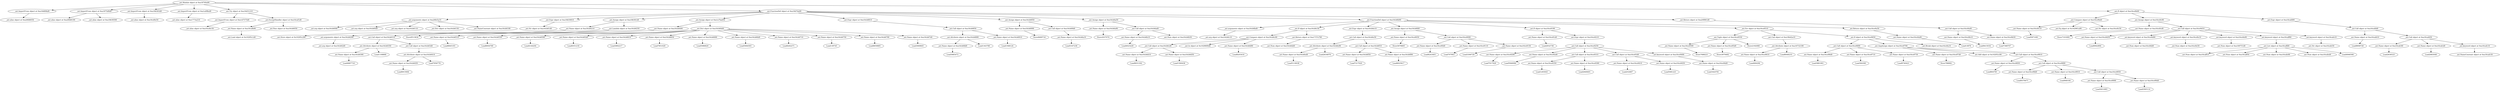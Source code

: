 strict digraph  {
<_ast.alias object at 0xa26fd6050>;
<_ast.ImportFrom object at 0xa16d69bd0>;
<_ast.alias object at 0xa26fd6190>;
<_ast.alias object at 0xa18b56590>;
<_ast.ImportFrom object at 0xa1875d9d0>;
<_ast.alias object at 0xa16cd9e50>;
<_ast.ImportFrom object at 0xa18b563d0>;
<_ast.alias object at 0xa1773a210>;
<_ast.ImportFrom object at 0xa1a0f8ed0>;
<_ast.alias object at 0xa16cd4c50>;
<_ast.ImportFrom object at 0xa1d7575d0>;
<_ast.Load object at 0x10295c1d0>;
<_ast.Name object at 0xa16cafb90>;
<_ast.Pass object at 0xa16cb6050>;
<_ast.ExceptHandler object at 0xa16caf1d0>;
<_ast.Try object at 0xa16d31210>;
<_ast.arg object at 0xa16cb6090>;
<_ast.arg object at 0xa16cb60d0>;
<_ast.arg object at 0xa16cb6110>;
<_ast.Dict object at 0xa16cb6150>;
<_ast.NameConstant object at 0xa16cb6190>;
<_ast.arguments object at 0xa26fe5a10>;
<_ast.Str object at 0xa16cb61d0>;
<_ast.Expr object at 0xa18b50810>;
<_ast.Store object at 0x10295c290>;
<_ast.Name object at 0xa16cb6210>;
<_ast.arg object at 0xa16cb62d0>;
<_ast.arguments object at 0xa16cb6290>;
<_ast.Name object at 0xa16cb6390>;
Load4687716;
<_ast.Attribute object at 0xa16cb6350>;
Load1108868;
<_ast.Name object at 0xa16cb6450>;
Load6915064;
<_ast.Attribute object at 0xa16cb6410>;
Load7956776;
<_ast.Call object at 0xa16cb63d0>;
<_ast.Call object at 0xa16cb6310>;
<_ast.Lambda object at 0xa16cb6250>;
<_ast.Assign object at 0xa18b561d0>;
<_ast.Name object at 0xa16cb6490>;
Store9513634;
<_ast.Name object at 0xa16cb6510>;
Load8845193;
<_ast.Name object at 0xa16cb6550>;
Load8004769;
<_ast.Name object at 0xa16cb6590>;
Load4144204;
<_ast.Name object at 0xa16cb65d0>;
Load8351218;
<_ast.Name object at 0xa16cb6610>;
Load3892217;
<_ast.Name object at 0xa16cb6650>;
Load7851029;
<_ast.Name object at 0xa16cb6690>;
Load5086820;
<_ast.Name object at 0xa16cb66d0>;
Load5064593;
<_ast.Name object at 0xa16cb6710>;
Load6262271;
<_ast.Name object at 0xa16cb6750>;
Load139745;
<_ast.Name object at 0xa16cb6790>;
Load8859885;
<_ast.Name object at 0xa16cb67d0>;
Load3069845;
<_ast.Dict object at 0xa16cb64d0>;
<_ast.Assign object at 0xa1a7bad50>;
<_ast.Name object at 0xa16cb68d0>;
Load3685472;
<_ast.Attribute object at 0xa16cb6890>;
Load1343780;
<_ast.Name object at 0xa16cb6910>;
Load1568124;
<_ast.Call object at 0xa16cb6850>;
<_ast.Expr object at 0xa16cb6810>;
<_ast.Name object at 0xa16cb6990>;
Store8469716;
<_ast.Name object at 0xa16cb6a10>;
Load5167236;
<_ast.Call object at 0xa16cb69d0>;
<_ast.Assign object at 0xa16cb6950>;
<_ast.Name object at 0xa16cb6a90>;
Store2037074;
<_ast.Name object at 0xa16cb6b10>;
Load4023229;
<_ast.Num object at 0xa16cb6b50>;
<_ast.Call object at 0xa16cb6ad0>;
<_ast.Assign object at 0xa16cb6a50>;
<_ast.arg object at 0xa16cb6c10>;
<_ast.arguments object at 0xa16cb6bd0>;
<_ast.Name object at 0xa16cb6d10>;
Load9031302;
<_ast.Name object at 0xa16cb6d50>;
Load1500436;
<_ast.Call object at 0xa16cb6cd0>;
<_ast.In object at 0x1029690d0>;
<_ast.Name object at 0xa16cb6d90>;
Load8203416;
<_ast.Compare object at 0xa16cb6c90>;
<_ast.Num object at 0xa16cb6dd0>;
<_ast.Return object at 0xa1737e790>;
<_ast.If object at 0xa16cb6c50>;
<_ast.Name object at 0xa16cb6ed0>;
Load5118038;
<_ast.Attribute object at 0xa16cb6e90>;
Load2634876;
<_ast.Name object at 0xa16cb6f50>;
Load7217020;
<_ast.Name object at 0xa16cb6f90>;
Load6025617;
<_ast.Call object at 0xa16cb6f10>;
<_ast.Call object at 0xa16cb6e50>;
<_ast.Expr object at 0xa16cb6e10>;
<_ast.Name object at 0xa16ce9050>;
Store5678665;
<_ast.Name object at 0xa16ce90d0>;
Load6243403;
<_ast.Name object at 0xa16ce9110>;
Load707903;
<_ast.Name object at 0xa16ce9150>;
Load3306729;
<_ast.Call object at 0xa16ce9090>;
<_ast.Assign object at 0xa16cb6fd0>;
<_ast.Name object at 0xa16ce91d0>;
Load2932736;
<_ast.Name object at 0xa16ce9290>;
Load7017929;
<_ast.Name object at 0xa16ce92d0>;
Load5946084;
<_ast.Name object at 0xa16ce9350>;
Load1293043;
<_ast.Name object at 0xa16ce9390>;
Load2649401;
<_ast.Call object at 0xa16ce9310>;
<_ast.Name object at 0xa16ce9410>;
Load252667;
<_ast.Name object at 0xa16ce9450>;
Load5081221;
<_ast.Call object at 0xa16ce93d0>;
<_ast.Name object at 0xa16ce94d0>;
Load1824781;
<_ast.keyword object at 0xa16ce9490>;
<_ast.Call object at 0xa16ce9250>;
<_ast.Expr object at 0xa16ce9210>;
<_ast.If object at 0xa16ce9190>;
<_ast.Name object at 0xa16ce9590>;
Store7688221;
<_ast.Name object at 0xa16ce95d0>;
Store3979482;
<_ast.Tuple object at 0xa16ce9550>;
Store2192068;
<_ast.Name object at 0xa16ce9610>;
Load494294;
<_ast.Attribute object at 0xa16732190>;
Load6048233;
<_ast.Call object at 0xa18b42a10>;
<_ast.Name object at 0xa16ce96d0>;
Load3881901;
<_ast.Name object at 0xa16ce9710>;
Load364360;
<_ast.Name object at 0xa16ce9750>;
Load9740421;
<_ast.Call object at 0xa16ce9690>;
<_ast.Name object at 0xa16ce97d0>;
Store788682;
<_ast.Add object at 0x10295cc90>;
<_ast.Name object at 0xa16ce9850>;
Load804785;
<_ast.Name object at 0xa16ce98d0>;
Load9379471;
<_ast.Name object at 0xa16ce9910>;
Load948184;
<_ast.Name object at 0xa16ce9990>;
Load3631893;
<_ast.Name object at 0xa16ce99d0>;
Load2565114;
<_ast.Call object at 0xa16ce9950>;
<_ast.Call object at 0xa16ce9890>;
<_ast.Call object at 0xa16ce9810>;
<_ast.AugAssign object at 0xa16ce9790>;
<_ast.Break object at 0xa16ce9a10>;
<_ast.If object at 0xa16ce9650>;
<_ast.For object at 0xa16ce9510>;
<_ast.Name object at 0xa16ce9a90>;
Load13876;
<_ast.Return object at 0xa16ce9a50>;
<_ast.FunctionDef object at 0xa16cb6b90>;
<_ast.Name object at 0xa16ce9b10>;
Load9415034;
<_ast.Name object at 0xa16ce9b50>;
Load7368707;
<_ast.Call object at 0xa16ce9ad0>;
<_ast.Return object at 0xa20f981d0>;
<_ast.FunctionDef object at 0xa18d7da90>;
<_ast.Name object at 0xa16ce9c10>;
Load5871081;
<_ast.Eq object at 0x102961a90>;
<_ast.Str object at 0xa16ce9c50>;
<_ast.Compare object at 0xa16ce9bd0>;
<_ast.Name object at 0xa16ce9cd0>;
Store7101800;
<_ast.Name object at 0xa16ce9d50>;
Load6942894;
<_ast.Num object at 0xa16ce9dd0>;
<_ast.keyword object at 0xa16ce9d90>;
<_ast.Num object at 0xa16ce9e50>;
<_ast.keyword object at 0xa16ce9e10>;
<_ast.Num object at 0xa169751d0>;
<_ast.keyword object at 0xa16ce9e90>;
<_ast.Num object at 0xa16caff10>;
<_ast.Num object at 0xa16caff50>;
<_ast.Num object at 0xa16cafe90>;
<_ast.Num object at 0xa16cafed0>;
<_ast.List object at 0xa16caffd0>;
Load4946566;
<_ast.keyword object at 0xa16caff90>;
<_ast.Str object at 0xa16cafe50>;
<_ast.keyword object at 0xa16cafe10>;
<_ast.Call object at 0xa16ce9d10>;
<_ast.Assign object at 0xa16ce9c90>;
<_ast.Name object at 0xa16cafd10>;
Load8908726;
<_ast.Name object at 0xa16cafc90>;
Load2636525;
<_ast.Name object at 0xa16cafcd0>;
Load2683046;
<_ast.NameConstant object at 0xa16cafc50>;
<_ast.keyword object at 0xa16cafc10>;
<_ast.Call object at 0xa16cafd50>;
<_ast.Call object at 0xa16cafdd0>;
<_ast.Expr object at 0xa16cafd90>;
<_ast.If object at 0xa16ce9b90>;
<_ast.Module object at 0xa18740a90>;
<_ast.ImportFrom object at 0xa16d69bd0> -> <_ast.alias object at 0xa26fd6050>;
<_ast.ImportFrom object at 0xa1875d9d0> -> <_ast.alias object at 0xa26fd6190>;
<_ast.ImportFrom object at 0xa1875d9d0> -> <_ast.alias object at 0xa18b56590>;
<_ast.ImportFrom object at 0xa18b563d0> -> <_ast.alias object at 0xa16cd9e50>;
<_ast.ImportFrom object at 0xa1a0f8ed0> -> <_ast.alias object at 0xa1773a210>;
<_ast.ImportFrom object at 0xa1d7575d0> -> <_ast.alias object at 0xa16cd4c50>;
<_ast.Name object at 0xa16cafb90> -> <_ast.Load object at 0x10295c1d0>;
<_ast.ExceptHandler object at 0xa16caf1d0> -> <_ast.Name object at 0xa16cafb90>;
<_ast.ExceptHandler object at 0xa16caf1d0> -> <_ast.Pass object at 0xa16cb6050>;
<_ast.Try object at 0xa16d31210> -> <_ast.ImportFrom object at 0xa1d7575d0>;
<_ast.Try object at 0xa16d31210> -> <_ast.ExceptHandler object at 0xa16caf1d0>;
<_ast.arguments object at 0xa26fe5a10> -> <_ast.arg object at 0xa16cb6090>;
<_ast.arguments object at 0xa26fe5a10> -> <_ast.arg object at 0xa16cb60d0>;
<_ast.arguments object at 0xa26fe5a10> -> <_ast.arg object at 0xa16cb6110>;
<_ast.arguments object at 0xa26fe5a10> -> <_ast.Dict object at 0xa16cb6150>;
<_ast.arguments object at 0xa26fe5a10> -> <_ast.NameConstant object at 0xa16cb6190>;
<_ast.Expr object at 0xa18b50810> -> <_ast.Str object at 0xa16cb61d0>;
<_ast.Name object at 0xa16cb6210> -> <_ast.Store object at 0x10295c290>;
<_ast.arguments object at 0xa16cb6290> -> <_ast.arg object at 0xa16cb62d0>;
<_ast.Name object at 0xa16cb6390> -> Load4687716;
<_ast.Attribute object at 0xa16cb6350> -> <_ast.Name object at 0xa16cb6390>;
<_ast.Attribute object at 0xa16cb6350> -> Load1108868;
<_ast.Name object at 0xa16cb6450> -> Load6915064;
<_ast.Attribute object at 0xa16cb6410> -> <_ast.Name object at 0xa16cb6450>;
<_ast.Attribute object at 0xa16cb6410> -> Load7956776;
<_ast.Call object at 0xa16cb63d0> -> <_ast.Attribute object at 0xa16cb6410>;
<_ast.Call object at 0xa16cb6310> -> <_ast.Attribute object at 0xa16cb6350>;
<_ast.Call object at 0xa16cb6310> -> <_ast.Call object at 0xa16cb63d0>;
<_ast.Lambda object at 0xa16cb6250> -> <_ast.arguments object at 0xa16cb6290>;
<_ast.Lambda object at 0xa16cb6250> -> <_ast.Call object at 0xa16cb6310>;
<_ast.Assign object at 0xa18b561d0> -> <_ast.Name object at 0xa16cb6210>;
<_ast.Assign object at 0xa18b561d0> -> <_ast.Lambda object at 0xa16cb6250>;
<_ast.Name object at 0xa16cb6490> -> Store9513634;
<_ast.Name object at 0xa16cb6510> -> Load8845193;
<_ast.Name object at 0xa16cb6550> -> Load8004769;
<_ast.Name object at 0xa16cb6590> -> Load4144204;
<_ast.Name object at 0xa16cb65d0> -> Load8351218;
<_ast.Name object at 0xa16cb6610> -> Load3892217;
<_ast.Name object at 0xa16cb6650> -> Load7851029;
<_ast.Name object at 0xa16cb6690> -> Load5086820;
<_ast.Name object at 0xa16cb66d0> -> Load5064593;
<_ast.Name object at 0xa16cb6710> -> Load6262271;
<_ast.Name object at 0xa16cb6750> -> Load139745;
<_ast.Name object at 0xa16cb6790> -> Load8859885;
<_ast.Name object at 0xa16cb67d0> -> Load3069845;
<_ast.Dict object at 0xa16cb64d0> -> <_ast.Name object at 0xa16cb6510>;
<_ast.Dict object at 0xa16cb64d0> -> <_ast.Name object at 0xa16cb6550>;
<_ast.Dict object at 0xa16cb64d0> -> <_ast.Name object at 0xa16cb6590>;
<_ast.Dict object at 0xa16cb64d0> -> <_ast.Name object at 0xa16cb65d0>;
<_ast.Dict object at 0xa16cb64d0> -> <_ast.Name object at 0xa16cb6610>;
<_ast.Dict object at 0xa16cb64d0> -> <_ast.Name object at 0xa16cb6650>;
<_ast.Dict object at 0xa16cb64d0> -> <_ast.Name object at 0xa16cb6690>;
<_ast.Dict object at 0xa16cb64d0> -> <_ast.Name object at 0xa16cb66d0>;
<_ast.Dict object at 0xa16cb64d0> -> <_ast.Name object at 0xa16cb6710>;
<_ast.Dict object at 0xa16cb64d0> -> <_ast.Name object at 0xa16cb6750>;
<_ast.Dict object at 0xa16cb64d0> -> <_ast.Name object at 0xa16cb6790>;
<_ast.Dict object at 0xa16cb64d0> -> <_ast.Name object at 0xa16cb67d0>;
<_ast.Assign object at 0xa1a7bad50> -> <_ast.Name object at 0xa16cb6490>;
<_ast.Assign object at 0xa1a7bad50> -> <_ast.Dict object at 0xa16cb64d0>;
<_ast.Name object at 0xa16cb68d0> -> Load3685472;
<_ast.Attribute object at 0xa16cb6890> -> <_ast.Name object at 0xa16cb68d0>;
<_ast.Attribute object at 0xa16cb6890> -> Load1343780;
<_ast.Name object at 0xa16cb6910> -> Load1568124;
<_ast.Call object at 0xa16cb6850> -> <_ast.Attribute object at 0xa16cb6890>;
<_ast.Call object at 0xa16cb6850> -> <_ast.Name object at 0xa16cb6910>;
<_ast.Expr object at 0xa16cb6810> -> <_ast.Call object at 0xa16cb6850>;
<_ast.Name object at 0xa16cb6990> -> Store8469716;
<_ast.Name object at 0xa16cb6a10> -> Load5167236;
<_ast.Call object at 0xa16cb69d0> -> <_ast.Name object at 0xa16cb6a10>;
<_ast.Assign object at 0xa16cb6950> -> <_ast.Name object at 0xa16cb6990>;
<_ast.Assign object at 0xa16cb6950> -> <_ast.Call object at 0xa16cb69d0>;
<_ast.Name object at 0xa16cb6a90> -> Store2037074;
<_ast.Name object at 0xa16cb6b10> -> Load4023229;
<_ast.Call object at 0xa16cb6ad0> -> <_ast.Name object at 0xa16cb6b10>;
<_ast.Call object at 0xa16cb6ad0> -> <_ast.Num object at 0xa16cb6b50>;
<_ast.Assign object at 0xa16cb6a50> -> <_ast.Name object at 0xa16cb6a90>;
<_ast.Assign object at 0xa16cb6a50> -> <_ast.Call object at 0xa16cb6ad0>;
<_ast.arguments object at 0xa16cb6bd0> -> <_ast.arg object at 0xa16cb6c10>;
<_ast.Name object at 0xa16cb6d10> -> Load9031302;
<_ast.Name object at 0xa16cb6d50> -> Load1500436;
<_ast.Call object at 0xa16cb6cd0> -> <_ast.Name object at 0xa16cb6d10>;
<_ast.Call object at 0xa16cb6cd0> -> <_ast.Name object at 0xa16cb6d50>;
<_ast.Name object at 0xa16cb6d90> -> Load8203416;
<_ast.Compare object at 0xa16cb6c90> -> <_ast.Call object at 0xa16cb6cd0>;
<_ast.Compare object at 0xa16cb6c90> -> <_ast.In object at 0x1029690d0>;
<_ast.Compare object at 0xa16cb6c90> -> <_ast.Name object at 0xa16cb6d90>;
<_ast.Return object at 0xa1737e790> -> <_ast.Num object at 0xa16cb6dd0>;
<_ast.If object at 0xa16cb6c50> -> <_ast.Compare object at 0xa16cb6c90>;
<_ast.If object at 0xa16cb6c50> -> <_ast.Return object at 0xa1737e790>;
<_ast.Name object at 0xa16cb6ed0> -> Load5118038;
<_ast.Attribute object at 0xa16cb6e90> -> <_ast.Name object at 0xa16cb6ed0>;
<_ast.Attribute object at 0xa16cb6e90> -> Load2634876;
<_ast.Name object at 0xa16cb6f50> -> Load7217020;
<_ast.Name object at 0xa16cb6f90> -> Load6025617;
<_ast.Call object at 0xa16cb6f10> -> <_ast.Name object at 0xa16cb6f50>;
<_ast.Call object at 0xa16cb6f10> -> <_ast.Name object at 0xa16cb6f90>;
<_ast.Call object at 0xa16cb6e50> -> <_ast.Attribute object at 0xa16cb6e90>;
<_ast.Call object at 0xa16cb6e50> -> <_ast.Call object at 0xa16cb6f10>;
<_ast.Expr object at 0xa16cb6e10> -> <_ast.Call object at 0xa16cb6e50>;
<_ast.Name object at 0xa16ce9050> -> Store5678665;
<_ast.Name object at 0xa16ce90d0> -> Load6243403;
<_ast.Name object at 0xa16ce9110> -> Load707903;
<_ast.Name object at 0xa16ce9150> -> Load3306729;
<_ast.Call object at 0xa16ce9090> -> <_ast.Name object at 0xa16ce90d0>;
<_ast.Call object at 0xa16ce9090> -> <_ast.Name object at 0xa16ce9110>;
<_ast.Call object at 0xa16ce9090> -> <_ast.Name object at 0xa16ce9150>;
<_ast.Assign object at 0xa16cb6fd0> -> <_ast.Name object at 0xa16ce9050>;
<_ast.Assign object at 0xa16cb6fd0> -> <_ast.Call object at 0xa16ce9090>;
<_ast.Name object at 0xa16ce91d0> -> Load2932736;
<_ast.Name object at 0xa16ce9290> -> Load7017929;
<_ast.Name object at 0xa16ce92d0> -> Load5946084;
<_ast.Name object at 0xa16ce9350> -> Load1293043;
<_ast.Name object at 0xa16ce9390> -> Load2649401;
<_ast.Call object at 0xa16ce9310> -> <_ast.Name object at 0xa16ce9350>;
<_ast.Call object at 0xa16ce9310> -> <_ast.Name object at 0xa16ce9390>;
<_ast.Name object at 0xa16ce9410> -> Load252667;
<_ast.Name object at 0xa16ce9450> -> Load5081221;
<_ast.Call object at 0xa16ce93d0> -> <_ast.Name object at 0xa16ce9410>;
<_ast.Call object at 0xa16ce93d0> -> <_ast.Name object at 0xa16ce9450>;
<_ast.Name object at 0xa16ce94d0> -> Load1824781;
<_ast.keyword object at 0xa16ce9490> -> <_ast.Name object at 0xa16ce94d0>;
<_ast.Call object at 0xa16ce9250> -> <_ast.Name object at 0xa16ce9290>;
<_ast.Call object at 0xa16ce9250> -> <_ast.Name object at 0xa16ce92d0>;
<_ast.Call object at 0xa16ce9250> -> <_ast.Call object at 0xa16ce9310>;
<_ast.Call object at 0xa16ce9250> -> <_ast.Call object at 0xa16ce93d0>;
<_ast.Call object at 0xa16ce9250> -> <_ast.keyword object at 0xa16ce9490>;
<_ast.Expr object at 0xa16ce9210> -> <_ast.Call object at 0xa16ce9250>;
<_ast.If object at 0xa16ce9190> -> <_ast.Name object at 0xa16ce91d0>;
<_ast.If object at 0xa16ce9190> -> <_ast.Expr object at 0xa16ce9210>;
<_ast.Name object at 0xa16ce9590> -> Store7688221;
<_ast.Name object at 0xa16ce95d0> -> Store3979482;
<_ast.Tuple object at 0xa16ce9550> -> <_ast.Name object at 0xa16ce9590>;
<_ast.Tuple object at 0xa16ce9550> -> <_ast.Name object at 0xa16ce95d0>;
<_ast.Tuple object at 0xa16ce9550> -> Store2192068;
<_ast.Name object at 0xa16ce9610> -> Load494294;
<_ast.Attribute object at 0xa16732190> -> <_ast.Name object at 0xa16ce9610>;
<_ast.Attribute object at 0xa16732190> -> Load6048233;
<_ast.Call object at 0xa18b42a10> -> <_ast.Attribute object at 0xa16732190>;
<_ast.Name object at 0xa16ce96d0> -> Load3881901;
<_ast.Name object at 0xa16ce9710> -> Load364360;
<_ast.Name object at 0xa16ce9750> -> Load9740421;
<_ast.Call object at 0xa16ce9690> -> <_ast.Name object at 0xa16ce96d0>;
<_ast.Call object at 0xa16ce9690> -> <_ast.Name object at 0xa16ce9710>;
<_ast.Call object at 0xa16ce9690> -> <_ast.Name object at 0xa16ce9750>;
<_ast.Name object at 0xa16ce97d0> -> Store788682;
<_ast.Name object at 0xa16ce9850> -> Load804785;
<_ast.Name object at 0xa16ce98d0> -> Load9379471;
<_ast.Name object at 0xa16ce9910> -> Load948184;
<_ast.Name object at 0xa16ce9990> -> Load3631893;
<_ast.Name object at 0xa16ce99d0> -> Load2565114;
<_ast.Call object at 0xa16ce9950> -> <_ast.Name object at 0xa16ce9990>;
<_ast.Call object at 0xa16ce9950> -> <_ast.Name object at 0xa16ce99d0>;
<_ast.Call object at 0xa16ce9890> -> <_ast.Name object at 0xa16ce98d0>;
<_ast.Call object at 0xa16ce9890> -> <_ast.Name object at 0xa16ce9910>;
<_ast.Call object at 0xa16ce9890> -> <_ast.Call object at 0xa16ce9950>;
<_ast.Call object at 0xa16ce9810> -> <_ast.Name object at 0xa16ce9850>;
<_ast.Call object at 0xa16ce9810> -> <_ast.Call object at 0xa16ce9890>;
<_ast.AugAssign object at 0xa16ce9790> -> <_ast.Name object at 0xa16ce97d0>;
<_ast.AugAssign object at 0xa16ce9790> -> <_ast.Add object at 0x10295cc90>;
<_ast.AugAssign object at 0xa16ce9790> -> <_ast.Call object at 0xa16ce9810>;
<_ast.If object at 0xa16ce9650> -> <_ast.Call object at 0xa16ce9690>;
<_ast.If object at 0xa16ce9650> -> <_ast.AugAssign object at 0xa16ce9790>;
<_ast.If object at 0xa16ce9650> -> <_ast.Break object at 0xa16ce9a10>;
<_ast.For object at 0xa16ce9510> -> <_ast.Tuple object at 0xa16ce9550>;
<_ast.For object at 0xa16ce9510> -> <_ast.Call object at 0xa18b42a10>;
<_ast.For object at 0xa16ce9510> -> <_ast.If object at 0xa16ce9650>;
<_ast.Name object at 0xa16ce9a90> -> Load13876;
<_ast.Return object at 0xa16ce9a50> -> <_ast.Name object at 0xa16ce9a90>;
<_ast.FunctionDef object at 0xa16cb6b90> -> <_ast.arguments object at 0xa16cb6bd0>;
<_ast.FunctionDef object at 0xa16cb6b90> -> <_ast.If object at 0xa16cb6c50>;
<_ast.FunctionDef object at 0xa16cb6b90> -> <_ast.Expr object at 0xa16cb6e10>;
<_ast.FunctionDef object at 0xa16cb6b90> -> <_ast.Assign object at 0xa16cb6fd0>;
<_ast.FunctionDef object at 0xa16cb6b90> -> <_ast.If object at 0xa16ce9190>;
<_ast.FunctionDef object at 0xa16cb6b90> -> <_ast.For object at 0xa16ce9510>;
<_ast.FunctionDef object at 0xa16cb6b90> -> <_ast.Return object at 0xa16ce9a50>;
<_ast.Name object at 0xa16ce9b10> -> Load9415034;
<_ast.Name object at 0xa16ce9b50> -> Load7368707;
<_ast.Call object at 0xa16ce9ad0> -> <_ast.Name object at 0xa16ce9b10>;
<_ast.Call object at 0xa16ce9ad0> -> <_ast.Name object at 0xa16ce9b50>;
<_ast.Return object at 0xa20f981d0> -> <_ast.Call object at 0xa16ce9ad0>;
<_ast.FunctionDef object at 0xa18d7da90> -> <_ast.arguments object at 0xa26fe5a10>;
<_ast.FunctionDef object at 0xa18d7da90> -> <_ast.Expr object at 0xa18b50810>;
<_ast.FunctionDef object at 0xa18d7da90> -> <_ast.Assign object at 0xa18b561d0>;
<_ast.FunctionDef object at 0xa18d7da90> -> <_ast.Assign object at 0xa1a7bad50>;
<_ast.FunctionDef object at 0xa18d7da90> -> <_ast.Expr object at 0xa16cb6810>;
<_ast.FunctionDef object at 0xa18d7da90> -> <_ast.Assign object at 0xa16cb6950>;
<_ast.FunctionDef object at 0xa18d7da90> -> <_ast.Assign object at 0xa16cb6a50>;
<_ast.FunctionDef object at 0xa18d7da90> -> <_ast.FunctionDef object at 0xa16cb6b90>;
<_ast.FunctionDef object at 0xa18d7da90> -> <_ast.Return object at 0xa20f981d0>;
<_ast.Name object at 0xa16ce9c10> -> Load5871081;
<_ast.Compare object at 0xa16ce9bd0> -> <_ast.Name object at 0xa16ce9c10>;
<_ast.Compare object at 0xa16ce9bd0> -> <_ast.Eq object at 0x102961a90>;
<_ast.Compare object at 0xa16ce9bd0> -> <_ast.Str object at 0xa16ce9c50>;
<_ast.Name object at 0xa16ce9cd0> -> Store7101800;
<_ast.Name object at 0xa16ce9d50> -> Load6942894;
<_ast.keyword object at 0xa16ce9d90> -> <_ast.Num object at 0xa16ce9dd0>;
<_ast.keyword object at 0xa16ce9e10> -> <_ast.Num object at 0xa16ce9e50>;
<_ast.keyword object at 0xa16ce9e90> -> <_ast.Num object at 0xa169751d0>;
<_ast.List object at 0xa16caffd0> -> <_ast.Num object at 0xa16caff10>;
<_ast.List object at 0xa16caffd0> -> <_ast.Num object at 0xa16caff50>;
<_ast.List object at 0xa16caffd0> -> <_ast.Num object at 0xa16cafe90>;
<_ast.List object at 0xa16caffd0> -> <_ast.Num object at 0xa16cafed0>;
<_ast.List object at 0xa16caffd0> -> Load4946566;
<_ast.keyword object at 0xa16caff90> -> <_ast.List object at 0xa16caffd0>;
<_ast.keyword object at 0xa16cafe10> -> <_ast.Str object at 0xa16cafe50>;
<_ast.Call object at 0xa16ce9d10> -> <_ast.Name object at 0xa16ce9d50>;
<_ast.Call object at 0xa16ce9d10> -> <_ast.keyword object at 0xa16ce9d90>;
<_ast.Call object at 0xa16ce9d10> -> <_ast.keyword object at 0xa16ce9e10>;
<_ast.Call object at 0xa16ce9d10> -> <_ast.keyword object at 0xa16ce9e90>;
<_ast.Call object at 0xa16ce9d10> -> <_ast.keyword object at 0xa16caff90>;
<_ast.Call object at 0xa16ce9d10> -> <_ast.keyword object at 0xa16cafe10>;
<_ast.Assign object at 0xa16ce9c90> -> <_ast.Name object at 0xa16ce9cd0>;
<_ast.Assign object at 0xa16ce9c90> -> <_ast.Call object at 0xa16ce9d10>;
<_ast.Name object at 0xa16cafd10> -> Load8908726;
<_ast.Name object at 0xa16cafc90> -> Load2636525;
<_ast.Name object at 0xa16cafcd0> -> Load2683046;
<_ast.keyword object at 0xa16cafc10> -> <_ast.NameConstant object at 0xa16cafc50>;
<_ast.Call object at 0xa16cafd50> -> <_ast.Name object at 0xa16cafc90>;
<_ast.Call object at 0xa16cafd50> -> <_ast.Name object at 0xa16cafcd0>;
<_ast.Call object at 0xa16cafd50> -> <_ast.keyword object at 0xa16cafc10>;
<_ast.Call object at 0xa16cafdd0> -> <_ast.Name object at 0xa16cafd10>;
<_ast.Call object at 0xa16cafdd0> -> <_ast.Call object at 0xa16cafd50>;
<_ast.Expr object at 0xa16cafd90> -> <_ast.Call object at 0xa16cafdd0>;
<_ast.If object at 0xa16ce9b90> -> <_ast.Compare object at 0xa16ce9bd0>;
<_ast.If object at 0xa16ce9b90> -> <_ast.Assign object at 0xa16ce9c90>;
<_ast.If object at 0xa16ce9b90> -> <_ast.Expr object at 0xa16cafd90>;
<_ast.Module object at 0xa18740a90> -> <_ast.ImportFrom object at 0xa16d69bd0>;
<_ast.Module object at 0xa18740a90> -> <_ast.ImportFrom object at 0xa1875d9d0>;
<_ast.Module object at 0xa18740a90> -> <_ast.ImportFrom object at 0xa18b563d0>;
<_ast.Module object at 0xa18740a90> -> <_ast.ImportFrom object at 0xa1a0f8ed0>;
<_ast.Module object at 0xa18740a90> -> <_ast.Try object at 0xa16d31210>;
<_ast.Module object at 0xa18740a90> -> <_ast.FunctionDef object at 0xa18d7da90>;
<_ast.Module object at 0xa18740a90> -> <_ast.If object at 0xa16ce9b90>;
}
